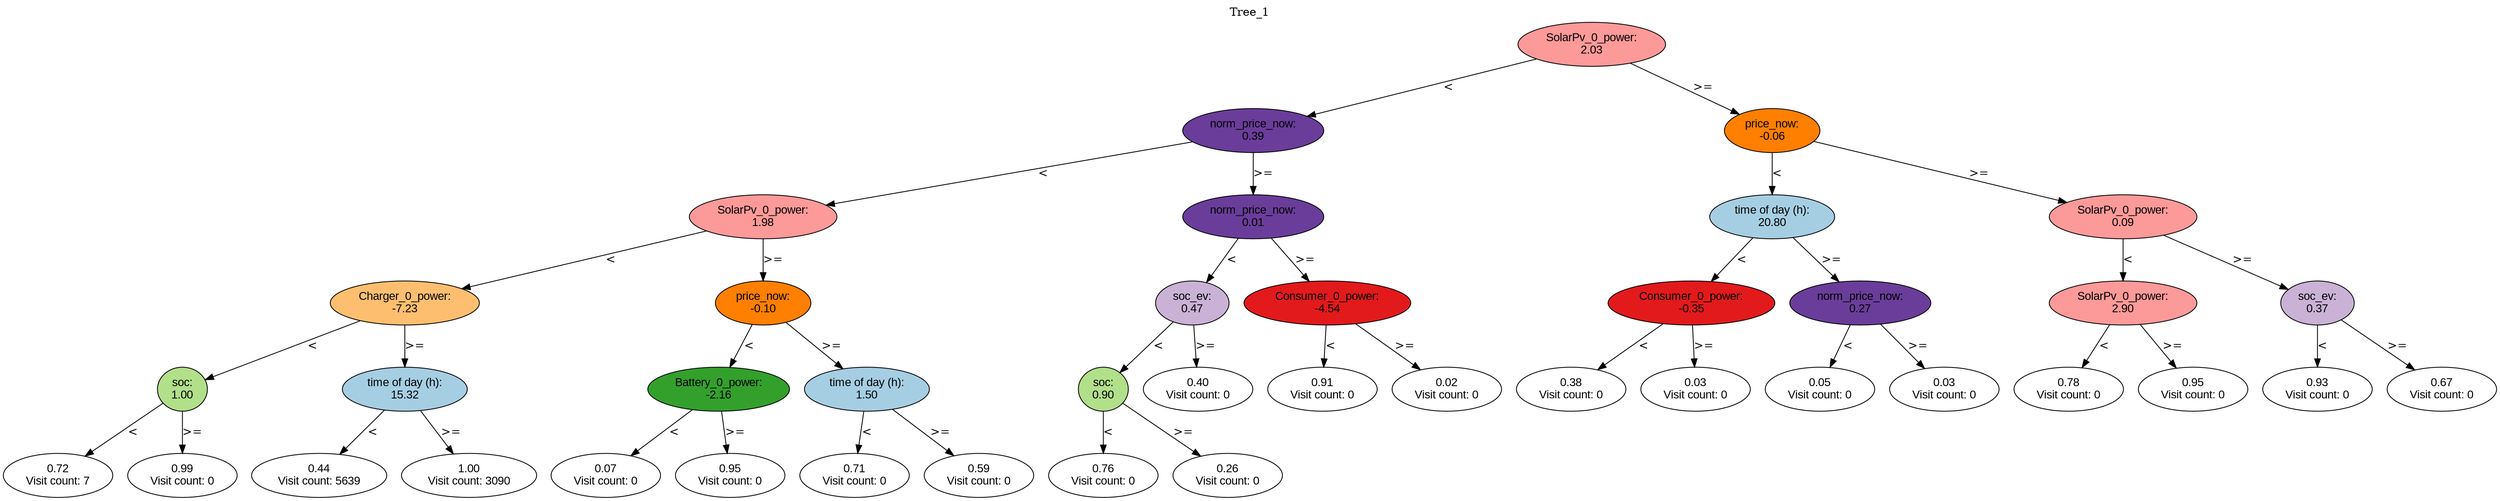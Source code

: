 digraph BST {
    node [fontname="Arial" style=filled colorscheme=paired12];
    0 [ label = "SolarPv_0_power:
2.03" fillcolor=5];
    1 [ label = "norm_price_now:
0.39" fillcolor=10];
    2 [ label = "SolarPv_0_power:
1.98" fillcolor=5];
    3 [ label = "Charger_0_power:
-7.23" fillcolor=7];
    4 [ label = "soc:
1.00" fillcolor=3];
    5 [ label = "0.72
Visit count: 7" fillcolor=white];
    6 [ label = "0.99
Visit count: 0" fillcolor=white];
    7 [ label = "time of day (h):
15.32" fillcolor=1];
    8 [ label = "0.44
Visit count: 5639" fillcolor=white];
    9 [ label = "1.00
Visit count: 3090" fillcolor=white];
    10 [ label = "price_now:
-0.10" fillcolor=8];
    11 [ label = "Battery_0_power:
-2.16" fillcolor=4];
    12 [ label = "0.07
Visit count: 0" fillcolor=white];
    13 [ label = "0.95
Visit count: 0" fillcolor=white];
    14 [ label = "time of day (h):
1.50" fillcolor=1];
    15 [ label = "0.71
Visit count: 0" fillcolor=white];
    16 [ label = "0.59
Visit count: 0" fillcolor=white];
    17 [ label = "norm_price_now:
0.01" fillcolor=10];
    18 [ label = "soc_ev:
0.47" fillcolor=9];
    19 [ label = "soc:
0.90" fillcolor=3];
    20 [ label = "0.76
Visit count: 0" fillcolor=white];
    21 [ label = "0.26
Visit count: 0" fillcolor=white];
    22 [ label = "0.40
Visit count: 0" fillcolor=white];
    23 [ label = "Consumer_0_power:
-4.54" fillcolor=6];
    24 [ label = "0.91
Visit count: 0" fillcolor=white];
    25 [ label = "0.02
Visit count: 0" fillcolor=white];
    26 [ label = "price_now:
-0.06" fillcolor=8];
    27 [ label = "time of day (h):
20.80" fillcolor=1];
    28 [ label = "Consumer_0_power:
-0.35" fillcolor=6];
    29 [ label = "0.38
Visit count: 0" fillcolor=white];
    30 [ label = "0.03
Visit count: 0" fillcolor=white];
    31 [ label = "norm_price_now:
0.27" fillcolor=10];
    32 [ label = "0.05
Visit count: 0" fillcolor=white];
    33 [ label = "0.03
Visit count: 0" fillcolor=white];
    34 [ label = "SolarPv_0_power:
0.09" fillcolor=5];
    35 [ label = "SolarPv_0_power:
2.90" fillcolor=5];
    36 [ label = "0.78
Visit count: 0" fillcolor=white];
    37 [ label = "0.95
Visit count: 0" fillcolor=white];
    38 [ label = "soc_ev:
0.37" fillcolor=9];
    39 [ label = "0.93
Visit count: 0" fillcolor=white];
    40 [ label = "0.67
Visit count: 0" fillcolor=white];

    0  -> 1[ label = "<"];
    0  -> 26[ label = ">="];
    1  -> 2[ label = "<"];
    1  -> 17[ label = ">="];
    2  -> 3[ label = "<"];
    2  -> 10[ label = ">="];
    3  -> 4[ label = "<"];
    3  -> 7[ label = ">="];
    4  -> 5[ label = "<"];
    4  -> 6[ label = ">="];
    7  -> 8[ label = "<"];
    7  -> 9[ label = ">="];
    10  -> 11[ label = "<"];
    10  -> 14[ label = ">="];
    11  -> 12[ label = "<"];
    11  -> 13[ label = ">="];
    14  -> 15[ label = "<"];
    14  -> 16[ label = ">="];
    17  -> 18[ label = "<"];
    17  -> 23[ label = ">="];
    18  -> 19[ label = "<"];
    18  -> 22[ label = ">="];
    19  -> 20[ label = "<"];
    19  -> 21[ label = ">="];
    23  -> 24[ label = "<"];
    23  -> 25[ label = ">="];
    26  -> 27[ label = "<"];
    26  -> 34[ label = ">="];
    27  -> 28[ label = "<"];
    27  -> 31[ label = ">="];
    28  -> 29[ label = "<"];
    28  -> 30[ label = ">="];
    31  -> 32[ label = "<"];
    31  -> 33[ label = ">="];
    34  -> 35[ label = "<"];
    34  -> 38[ label = ">="];
    35  -> 36[ label = "<"];
    35  -> 37[ label = ">="];
    38  -> 39[ label = "<"];
    38  -> 40[ label = ">="];

    labelloc="t";
    label="Tree_1";
}